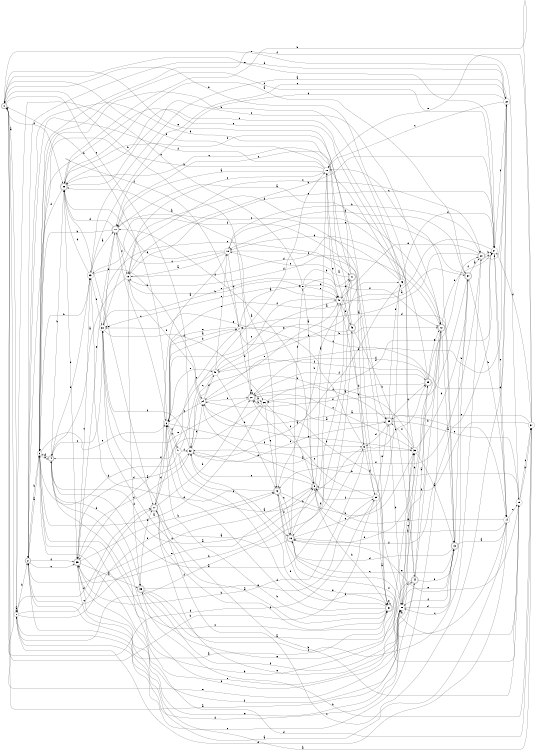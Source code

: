 digraph n39_1 {
__start0 [label="" shape="none"];

rankdir=LR;
size="8,5";

s0 [style="rounded,filled", color="black", fillcolor="white" shape="doublecircle", label="0"];
s1 [style="filled", color="black", fillcolor="white" shape="circle", label="1"];
s2 [style="rounded,filled", color="black", fillcolor="white" shape="doublecircle", label="2"];
s3 [style="filled", color="black", fillcolor="white" shape="circle", label="3"];
s4 [style="rounded,filled", color="black", fillcolor="white" shape="doublecircle", label="4"];
s5 [style="filled", color="black", fillcolor="white" shape="circle", label="5"];
s6 [style="filled", color="black", fillcolor="white" shape="circle", label="6"];
s7 [style="filled", color="black", fillcolor="white" shape="circle", label="7"];
s8 [style="filled", color="black", fillcolor="white" shape="circle", label="8"];
s9 [style="rounded,filled", color="black", fillcolor="white" shape="doublecircle", label="9"];
s10 [style="filled", color="black", fillcolor="white" shape="circle", label="10"];
s11 [style="rounded,filled", color="black", fillcolor="white" shape="doublecircle", label="11"];
s12 [style="rounded,filled", color="black", fillcolor="white" shape="doublecircle", label="12"];
s13 [style="rounded,filled", color="black", fillcolor="white" shape="doublecircle", label="13"];
s14 [style="filled", color="black", fillcolor="white" shape="circle", label="14"];
s15 [style="filled", color="black", fillcolor="white" shape="circle", label="15"];
s16 [style="rounded,filled", color="black", fillcolor="white" shape="doublecircle", label="16"];
s17 [style="rounded,filled", color="black", fillcolor="white" shape="doublecircle", label="17"];
s18 [style="filled", color="black", fillcolor="white" shape="circle", label="18"];
s19 [style="filled", color="black", fillcolor="white" shape="circle", label="19"];
s20 [style="rounded,filled", color="black", fillcolor="white" shape="doublecircle", label="20"];
s21 [style="filled", color="black", fillcolor="white" shape="circle", label="21"];
s22 [style="filled", color="black", fillcolor="white" shape="circle", label="22"];
s23 [style="filled", color="black", fillcolor="white" shape="circle", label="23"];
s24 [style="filled", color="black", fillcolor="white" shape="circle", label="24"];
s25 [style="rounded,filled", color="black", fillcolor="white" shape="doublecircle", label="25"];
s26 [style="filled", color="black", fillcolor="white" shape="circle", label="26"];
s27 [style="rounded,filled", color="black", fillcolor="white" shape="doublecircle", label="27"];
s28 [style="filled", color="black", fillcolor="white" shape="circle", label="28"];
s29 [style="rounded,filled", color="black", fillcolor="white" shape="doublecircle", label="29"];
s30 [style="filled", color="black", fillcolor="white" shape="circle", label="30"];
s31 [style="rounded,filled", color="black", fillcolor="white" shape="doublecircle", label="31"];
s32 [style="filled", color="black", fillcolor="white" shape="circle", label="32"];
s33 [style="filled", color="black", fillcolor="white" shape="circle", label="33"];
s34 [style="rounded,filled", color="black", fillcolor="white" shape="doublecircle", label="34"];
s35 [style="rounded,filled", color="black", fillcolor="white" shape="doublecircle", label="35"];
s36 [style="rounded,filled", color="black", fillcolor="white" shape="doublecircle", label="36"];
s37 [style="filled", color="black", fillcolor="white" shape="circle", label="37"];
s38 [style="rounded,filled", color="black", fillcolor="white" shape="doublecircle", label="38"];
s39 [style="filled", color="black", fillcolor="white" shape="circle", label="39"];
s40 [style="filled", color="black", fillcolor="white" shape="circle", label="40"];
s41 [style="rounded,filled", color="black", fillcolor="white" shape="doublecircle", label="41"];
s42 [style="rounded,filled", color="black", fillcolor="white" shape="doublecircle", label="42"];
s43 [style="rounded,filled", color="black", fillcolor="white" shape="doublecircle", label="43"];
s44 [style="rounded,filled", color="black", fillcolor="white" shape="doublecircle", label="44"];
s45 [style="filled", color="black", fillcolor="white" shape="circle", label="45"];
s46 [style="filled", color="black", fillcolor="white" shape="circle", label="46"];
s47 [style="filled", color="black", fillcolor="white" shape="circle", label="47"];
s0 -> s1 [label="a"];
s0 -> s27 [label="b"];
s0 -> s32 [label="c"];
s0 -> s39 [label="d"];
s0 -> s21 [label="e"];
s0 -> s38 [label="f"];
s1 -> s1 [label="a"];
s1 -> s2 [label="b"];
s1 -> s17 [label="c"];
s1 -> s17 [label="d"];
s1 -> s42 [label="e"];
s1 -> s43 [label="f"];
s2 -> s3 [label="a"];
s2 -> s3 [label="b"];
s2 -> s35 [label="c"];
s2 -> s22 [label="d"];
s2 -> s9 [label="e"];
s2 -> s35 [label="f"];
s3 -> s4 [label="a"];
s3 -> s23 [label="b"];
s3 -> s31 [label="c"];
s3 -> s37 [label="d"];
s3 -> s6 [label="e"];
s3 -> s28 [label="f"];
s4 -> s5 [label="a"];
s4 -> s38 [label="b"];
s4 -> s30 [label="c"];
s4 -> s36 [label="d"];
s4 -> s28 [label="e"];
s4 -> s3 [label="f"];
s5 -> s6 [label="a"];
s5 -> s35 [label="b"];
s5 -> s29 [label="c"];
s5 -> s39 [label="d"];
s5 -> s30 [label="e"];
s5 -> s23 [label="f"];
s6 -> s7 [label="a"];
s6 -> s0 [label="b"];
s6 -> s47 [label="c"];
s6 -> s7 [label="d"];
s6 -> s45 [label="e"];
s6 -> s5 [label="f"];
s7 -> s8 [label="a"];
s7 -> s12 [label="b"];
s7 -> s17 [label="c"];
s7 -> s27 [label="d"];
s7 -> s6 [label="e"];
s7 -> s2 [label="f"];
s8 -> s9 [label="a"];
s8 -> s41 [label="b"];
s8 -> s1 [label="c"];
s8 -> s40 [label="d"];
s8 -> s40 [label="e"];
s8 -> s12 [label="f"];
s9 -> s10 [label="a"];
s9 -> s31 [label="b"];
s9 -> s2 [label="c"];
s9 -> s24 [label="d"];
s9 -> s32 [label="e"];
s9 -> s11 [label="f"];
s10 -> s11 [label="a"];
s10 -> s3 [label="b"];
s10 -> s19 [label="c"];
s10 -> s0 [label="d"];
s10 -> s40 [label="e"];
s10 -> s2 [label="f"];
s11 -> s12 [label="a"];
s11 -> s3 [label="b"];
s11 -> s6 [label="c"];
s11 -> s38 [label="d"];
s11 -> s35 [label="e"];
s11 -> s19 [label="f"];
s12 -> s13 [label="a"];
s12 -> s4 [label="b"];
s12 -> s1 [label="c"];
s12 -> s19 [label="d"];
s12 -> s16 [label="e"];
s12 -> s21 [label="f"];
s13 -> s14 [label="a"];
s13 -> s34 [label="b"];
s13 -> s10 [label="c"];
s13 -> s16 [label="d"];
s13 -> s28 [label="e"];
s13 -> s28 [label="f"];
s14 -> s2 [label="a"];
s14 -> s9 [label="b"];
s14 -> s15 [label="c"];
s14 -> s1 [label="d"];
s14 -> s9 [label="e"];
s14 -> s42 [label="f"];
s15 -> s16 [label="a"];
s15 -> s32 [label="b"];
s15 -> s37 [label="c"];
s15 -> s37 [label="d"];
s15 -> s16 [label="e"];
s15 -> s3 [label="f"];
s16 -> s17 [label="a"];
s16 -> s9 [label="b"];
s16 -> s13 [label="c"];
s16 -> s8 [label="d"];
s16 -> s46 [label="e"];
s16 -> s21 [label="f"];
s17 -> s18 [label="a"];
s17 -> s27 [label="b"];
s17 -> s22 [label="c"];
s17 -> s6 [label="d"];
s17 -> s28 [label="e"];
s17 -> s31 [label="f"];
s18 -> s19 [label="a"];
s18 -> s20 [label="b"];
s18 -> s11 [label="c"];
s18 -> s7 [label="d"];
s18 -> s38 [label="e"];
s18 -> s31 [label="f"];
s19 -> s4 [label="a"];
s19 -> s8 [label="b"];
s19 -> s20 [label="c"];
s19 -> s12 [label="d"];
s19 -> s21 [label="e"];
s19 -> s36 [label="f"];
s20 -> s7 [label="a"];
s20 -> s21 [label="b"];
s20 -> s21 [label="c"];
s20 -> s22 [label="d"];
s20 -> s40 [label="e"];
s20 -> s42 [label="f"];
s21 -> s6 [label="a"];
s21 -> s19 [label="b"];
s21 -> s3 [label="c"];
s21 -> s14 [label="d"];
s21 -> s14 [label="e"];
s21 -> s22 [label="f"];
s22 -> s23 [label="a"];
s22 -> s45 [label="b"];
s22 -> s10 [label="c"];
s22 -> s11 [label="d"];
s22 -> s0 [label="e"];
s22 -> s27 [label="f"];
s23 -> s11 [label="a"];
s23 -> s24 [label="b"];
s23 -> s22 [label="c"];
s23 -> s38 [label="d"];
s23 -> s30 [label="e"];
s23 -> s4 [label="f"];
s24 -> s14 [label="a"];
s24 -> s25 [label="b"];
s24 -> s6 [label="c"];
s24 -> s45 [label="d"];
s24 -> s27 [label="e"];
s24 -> s19 [label="f"];
s25 -> s26 [label="a"];
s25 -> s28 [label="b"];
s25 -> s29 [label="c"];
s25 -> s5 [label="d"];
s25 -> s15 [label="e"];
s25 -> s46 [label="f"];
s26 -> s3 [label="a"];
s26 -> s27 [label="b"];
s26 -> s9 [label="c"];
s26 -> s21 [label="d"];
s26 -> s42 [label="e"];
s26 -> s4 [label="f"];
s27 -> s26 [label="a"];
s27 -> s28 [label="b"];
s27 -> s33 [label="c"];
s27 -> s27 [label="d"];
s27 -> s30 [label="e"];
s27 -> s29 [label="f"];
s28 -> s0 [label="a"];
s28 -> s29 [label="b"];
s28 -> s33 [label="c"];
s28 -> s13 [label="d"];
s28 -> s0 [label="e"];
s28 -> s44 [label="f"];
s29 -> s26 [label="a"];
s29 -> s20 [label="b"];
s29 -> s7 [label="c"];
s29 -> s30 [label="d"];
s29 -> s12 [label="e"];
s29 -> s24 [label="f"];
s30 -> s31 [label="a"];
s30 -> s15 [label="b"];
s30 -> s41 [label="c"];
s30 -> s26 [label="d"];
s30 -> s40 [label="e"];
s30 -> s11 [label="f"];
s31 -> s2 [label="a"];
s31 -> s6 [label="b"];
s31 -> s11 [label="c"];
s31 -> s6 [label="d"];
s31 -> s31 [label="e"];
s31 -> s32 [label="f"];
s32 -> s33 [label="a"];
s32 -> s24 [label="b"];
s32 -> s25 [label="c"];
s32 -> s35 [label="d"];
s32 -> s40 [label="e"];
s32 -> s30 [label="f"];
s33 -> s13 [label="a"];
s33 -> s0 [label="b"];
s33 -> s27 [label="c"];
s33 -> s34 [label="d"];
s33 -> s24 [label="e"];
s33 -> s25 [label="f"];
s34 -> s20 [label="a"];
s34 -> s14 [label="b"];
s34 -> s28 [label="c"];
s34 -> s18 [label="d"];
s34 -> s18 [label="e"];
s34 -> s24 [label="f"];
s35 -> s36 [label="a"];
s35 -> s42 [label="b"];
s35 -> s23 [label="c"];
s35 -> s32 [label="d"];
s35 -> s44 [label="e"];
s35 -> s33 [label="f"];
s36 -> s33 [label="a"];
s36 -> s37 [label="b"];
s36 -> s20 [label="c"];
s36 -> s17 [label="d"];
s36 -> s39 [label="e"];
s36 -> s28 [label="f"];
s37 -> s35 [label="a"];
s37 -> s38 [label="b"];
s37 -> s25 [label="c"];
s37 -> s21 [label="d"];
s37 -> s10 [label="e"];
s37 -> s9 [label="f"];
s38 -> s34 [label="a"];
s38 -> s35 [label="b"];
s38 -> s12 [label="c"];
s38 -> s3 [label="d"];
s38 -> s17 [label="e"];
s38 -> s25 [label="f"];
s39 -> s31 [label="a"];
s39 -> s0 [label="b"];
s39 -> s27 [label="c"];
s39 -> s40 [label="d"];
s39 -> s25 [label="e"];
s39 -> s9 [label="f"];
s40 -> s34 [label="a"];
s40 -> s35 [label="b"];
s40 -> s6 [label="c"];
s40 -> s41 [label="d"];
s40 -> s30 [label="e"];
s40 -> s43 [label="f"];
s41 -> s4 [label="a"];
s41 -> s42 [label="b"];
s41 -> s18 [label="c"];
s41 -> s2 [label="d"];
s41 -> s0 [label="e"];
s41 -> s16 [label="f"];
s42 -> s38 [label="a"];
s42 -> s33 [label="b"];
s42 -> s16 [label="c"];
s42 -> s23 [label="d"];
s42 -> s31 [label="e"];
s42 -> s16 [label="f"];
s43 -> s10 [label="a"];
s43 -> s44 [label="b"];
s43 -> s38 [label="c"];
s43 -> s13 [label="d"];
s43 -> s45 [label="e"];
s43 -> s5 [label="f"];
s44 -> s29 [label="a"];
s44 -> s12 [label="b"];
s44 -> s38 [label="c"];
s44 -> s1 [label="d"];
s44 -> s36 [label="e"];
s44 -> s13 [label="f"];
s45 -> s35 [label="a"];
s45 -> s42 [label="b"];
s45 -> s32 [label="c"];
s45 -> s46 [label="d"];
s45 -> s18 [label="e"];
s45 -> s40 [label="f"];
s46 -> s32 [label="a"];
s46 -> s3 [label="b"];
s46 -> s11 [label="c"];
s46 -> s18 [label="d"];
s46 -> s38 [label="e"];
s46 -> s21 [label="f"];
s47 -> s10 [label="a"];
s47 -> s3 [label="b"];
s47 -> s6 [label="c"];
s47 -> s15 [label="d"];
s47 -> s16 [label="e"];
s47 -> s32 [label="f"];

}